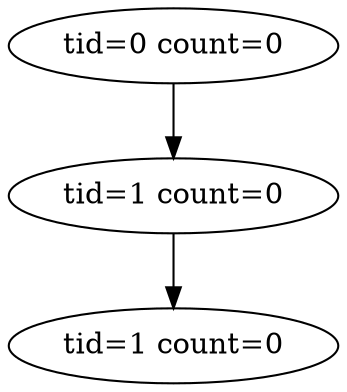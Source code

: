 digraph G {
0 [count=0, label="tid=0 count=0", tid=0];
10 [count=0, label="tid=1 count=0", tid=1];
20 [count=1, label="tid=1 count=0", tid=1];
0->10 ;
10->20 ;
}
